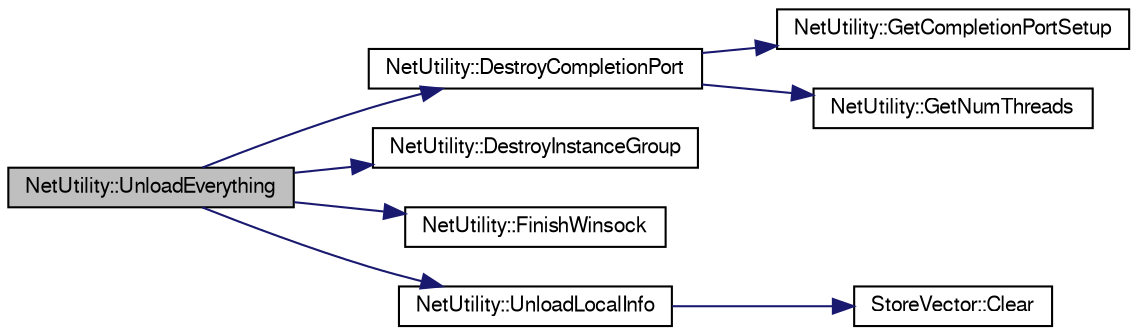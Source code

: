 digraph G
{
  edge [fontname="FreeSans",fontsize="10",labelfontname="FreeSans",labelfontsize="10"];
  node [fontname="FreeSans",fontsize="10",shape=record];
  rankdir=LR;
  Node1 [label="NetUtility::UnloadEverything",height=0.2,width=0.4,color="black", fillcolor="grey75", style="filled" fontcolor="black"];
  Node1 -> Node2 [color="midnightblue",fontsize="10",style="solid",fontname="FreeSans"];
  Node2 [label="NetUtility::DestroyCompletionPort",height=0.2,width=0.4,color="black", fillcolor="white", style="filled",URL="$class_net_utility.html#a1b2143157ad5b59658f8728cb05faa0c"];
  Node2 -> Node3 [color="midnightblue",fontsize="10",style="solid",fontname="FreeSans"];
  Node3 [label="NetUtility::GetCompletionPortSetup",height=0.2,width=0.4,color="black", fillcolor="white", style="filled",URL="$class_net_utility.html#af72b31d4be41360dae73248b3eff89ad"];
  Node2 -> Node4 [color="midnightblue",fontsize="10",style="solid",fontname="FreeSans"];
  Node4 [label="NetUtility::GetNumThreads",height=0.2,width=0.4,color="black", fillcolor="white", style="filled",URL="$class_net_utility.html#a9d121512c68efc81188462f1e0ed4a81"];
  Node1 -> Node5 [color="midnightblue",fontsize="10",style="solid",fontname="FreeSans"];
  Node5 [label="NetUtility::DestroyInstanceGroup",height=0.2,width=0.4,color="black", fillcolor="white", style="filled",URL="$class_net_utility.html#a485f7c662aa0f79182939d918d588f54"];
  Node1 -> Node6 [color="midnightblue",fontsize="10",style="solid",fontname="FreeSans"];
  Node6 [label="NetUtility::FinishWinsock",height=0.2,width=0.4,color="black", fillcolor="white", style="filled",URL="$class_net_utility.html#a5363d3bf71a3ed70376e1eda0f02f47a"];
  Node1 -> Node7 [color="midnightblue",fontsize="10",style="solid",fontname="FreeSans"];
  Node7 [label="NetUtility::UnloadLocalInfo",height=0.2,width=0.4,color="black", fillcolor="white", style="filled",URL="$class_net_utility.html#aec9d16aa859066548409b9b692077b49"];
  Node7 -> Node8 [color="midnightblue",fontsize="10",style="solid",fontname="FreeSans"];
  Node8 [label="StoreVector::Clear",height=0.2,width=0.4,color="black", fillcolor="white", style="filled",URL="$class_store_vector.html#af8d4e0f9a234f66dcb47ea6d3fc8b79e"];
}
